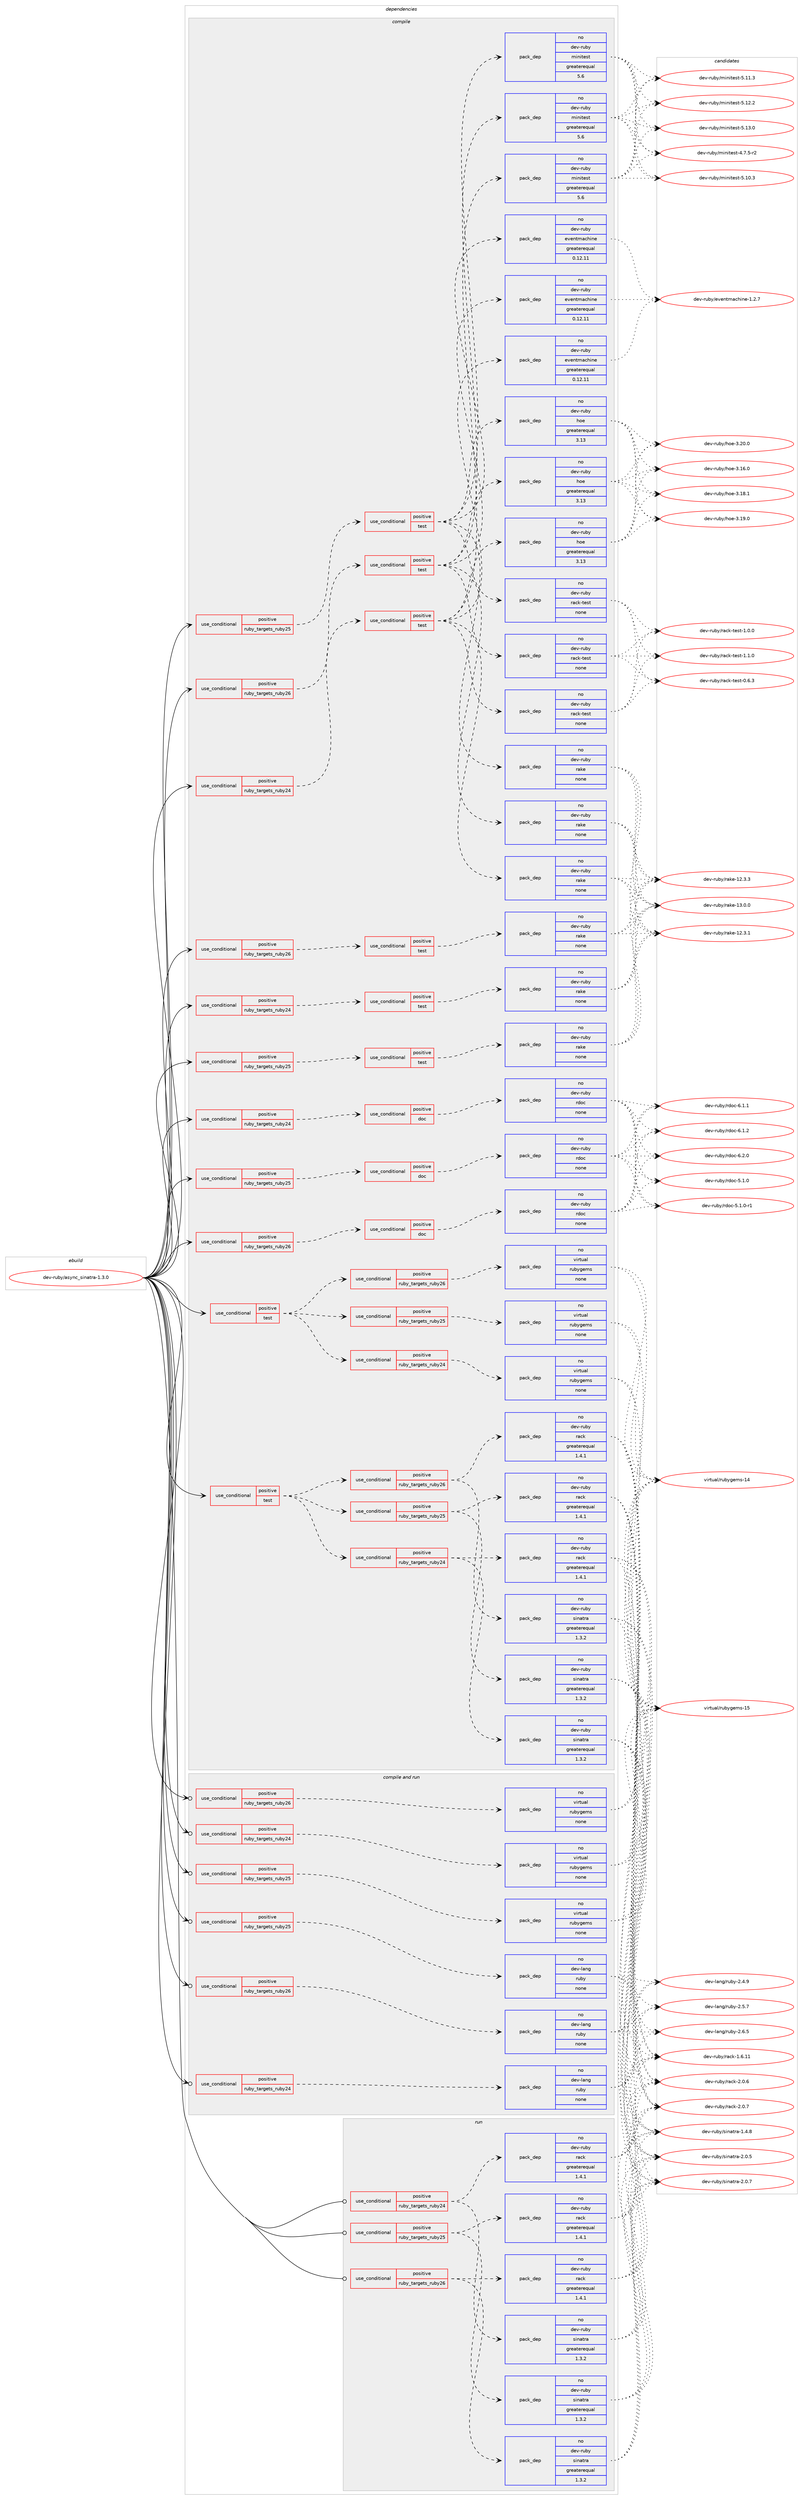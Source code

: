 digraph prolog {

# *************
# Graph options
# *************

newrank=true;
concentrate=true;
compound=true;
graph [rankdir=LR,fontname=Helvetica,fontsize=10,ranksep=1.5];#, ranksep=2.5, nodesep=0.2];
edge  [arrowhead=vee];
node  [fontname=Helvetica,fontsize=10];

# **********
# The ebuild
# **********

subgraph cluster_leftcol {
color=gray;
rank=same;
label=<<i>ebuild</i>>;
id [label="dev-ruby/async_sinatra-1.3.0", color=red, width=4, href="../dev-ruby/async_sinatra-1.3.0.svg"];
}

# ****************
# The dependencies
# ****************

subgraph cluster_midcol {
color=gray;
label=<<i>dependencies</i>>;
subgraph cluster_compile {
fillcolor="#eeeeee";
style=filled;
label=<<i>compile</i>>;
subgraph cond158339 {
dependency677469 [label=<<TABLE BORDER="0" CELLBORDER="1" CELLSPACING="0" CELLPADDING="4"><TR><TD ROWSPAN="3" CELLPADDING="10">use_conditional</TD></TR><TR><TD>positive</TD></TR><TR><TD>ruby_targets_ruby24</TD></TR></TABLE>>, shape=none, color=red];
subgraph cond158340 {
dependency677470 [label=<<TABLE BORDER="0" CELLBORDER="1" CELLSPACING="0" CELLPADDING="4"><TR><TD ROWSPAN="3" CELLPADDING="10">use_conditional</TD></TR><TR><TD>positive</TD></TR><TR><TD>doc</TD></TR></TABLE>>, shape=none, color=red];
subgraph pack507176 {
dependency677471 [label=<<TABLE BORDER="0" CELLBORDER="1" CELLSPACING="0" CELLPADDING="4" WIDTH="220"><TR><TD ROWSPAN="6" CELLPADDING="30">pack_dep</TD></TR><TR><TD WIDTH="110">no</TD></TR><TR><TD>dev-ruby</TD></TR><TR><TD>rdoc</TD></TR><TR><TD>none</TD></TR><TR><TD></TD></TR></TABLE>>, shape=none, color=blue];
}
dependency677470:e -> dependency677471:w [weight=20,style="dashed",arrowhead="vee"];
}
dependency677469:e -> dependency677470:w [weight=20,style="dashed",arrowhead="vee"];
}
id:e -> dependency677469:w [weight=20,style="solid",arrowhead="vee"];
subgraph cond158341 {
dependency677472 [label=<<TABLE BORDER="0" CELLBORDER="1" CELLSPACING="0" CELLPADDING="4"><TR><TD ROWSPAN="3" CELLPADDING="10">use_conditional</TD></TR><TR><TD>positive</TD></TR><TR><TD>ruby_targets_ruby24</TD></TR></TABLE>>, shape=none, color=red];
subgraph cond158342 {
dependency677473 [label=<<TABLE BORDER="0" CELLBORDER="1" CELLSPACING="0" CELLPADDING="4"><TR><TD ROWSPAN="3" CELLPADDING="10">use_conditional</TD></TR><TR><TD>positive</TD></TR><TR><TD>test</TD></TR></TABLE>>, shape=none, color=red];
subgraph pack507177 {
dependency677474 [label=<<TABLE BORDER="0" CELLBORDER="1" CELLSPACING="0" CELLPADDING="4" WIDTH="220"><TR><TD ROWSPAN="6" CELLPADDING="30">pack_dep</TD></TR><TR><TD WIDTH="110">no</TD></TR><TR><TD>dev-ruby</TD></TR><TR><TD>hoe</TD></TR><TR><TD>greaterequal</TD></TR><TR><TD>3.13</TD></TR></TABLE>>, shape=none, color=blue];
}
dependency677473:e -> dependency677474:w [weight=20,style="dashed",arrowhead="vee"];
subgraph pack507178 {
dependency677475 [label=<<TABLE BORDER="0" CELLBORDER="1" CELLSPACING="0" CELLPADDING="4" WIDTH="220"><TR><TD ROWSPAN="6" CELLPADDING="30">pack_dep</TD></TR><TR><TD WIDTH="110">no</TD></TR><TR><TD>dev-ruby</TD></TR><TR><TD>minitest</TD></TR><TR><TD>greaterequal</TD></TR><TR><TD>5.6</TD></TR></TABLE>>, shape=none, color=blue];
}
dependency677473:e -> dependency677475:w [weight=20,style="dashed",arrowhead="vee"];
subgraph pack507179 {
dependency677476 [label=<<TABLE BORDER="0" CELLBORDER="1" CELLSPACING="0" CELLPADDING="4" WIDTH="220"><TR><TD ROWSPAN="6" CELLPADDING="30">pack_dep</TD></TR><TR><TD WIDTH="110">no</TD></TR><TR><TD>dev-ruby</TD></TR><TR><TD>eventmachine</TD></TR><TR><TD>greaterequal</TD></TR><TR><TD>0.12.11</TD></TR></TABLE>>, shape=none, color=blue];
}
dependency677473:e -> dependency677476:w [weight=20,style="dashed",arrowhead="vee"];
subgraph pack507180 {
dependency677477 [label=<<TABLE BORDER="0" CELLBORDER="1" CELLSPACING="0" CELLPADDING="4" WIDTH="220"><TR><TD ROWSPAN="6" CELLPADDING="30">pack_dep</TD></TR><TR><TD WIDTH="110">no</TD></TR><TR><TD>dev-ruby</TD></TR><TR><TD>rake</TD></TR><TR><TD>none</TD></TR><TR><TD></TD></TR></TABLE>>, shape=none, color=blue];
}
dependency677473:e -> dependency677477:w [weight=20,style="dashed",arrowhead="vee"];
subgraph pack507181 {
dependency677478 [label=<<TABLE BORDER="0" CELLBORDER="1" CELLSPACING="0" CELLPADDING="4" WIDTH="220"><TR><TD ROWSPAN="6" CELLPADDING="30">pack_dep</TD></TR><TR><TD WIDTH="110">no</TD></TR><TR><TD>dev-ruby</TD></TR><TR><TD>rack-test</TD></TR><TR><TD>none</TD></TR><TR><TD></TD></TR></TABLE>>, shape=none, color=blue];
}
dependency677473:e -> dependency677478:w [weight=20,style="dashed",arrowhead="vee"];
}
dependency677472:e -> dependency677473:w [weight=20,style="dashed",arrowhead="vee"];
}
id:e -> dependency677472:w [weight=20,style="solid",arrowhead="vee"];
subgraph cond158343 {
dependency677479 [label=<<TABLE BORDER="0" CELLBORDER="1" CELLSPACING="0" CELLPADDING="4"><TR><TD ROWSPAN="3" CELLPADDING="10">use_conditional</TD></TR><TR><TD>positive</TD></TR><TR><TD>ruby_targets_ruby24</TD></TR></TABLE>>, shape=none, color=red];
subgraph cond158344 {
dependency677480 [label=<<TABLE BORDER="0" CELLBORDER="1" CELLSPACING="0" CELLPADDING="4"><TR><TD ROWSPAN="3" CELLPADDING="10">use_conditional</TD></TR><TR><TD>positive</TD></TR><TR><TD>test</TD></TR></TABLE>>, shape=none, color=red];
subgraph pack507182 {
dependency677481 [label=<<TABLE BORDER="0" CELLBORDER="1" CELLSPACING="0" CELLPADDING="4" WIDTH="220"><TR><TD ROWSPAN="6" CELLPADDING="30">pack_dep</TD></TR><TR><TD WIDTH="110">no</TD></TR><TR><TD>dev-ruby</TD></TR><TR><TD>rake</TD></TR><TR><TD>none</TD></TR><TR><TD></TD></TR></TABLE>>, shape=none, color=blue];
}
dependency677480:e -> dependency677481:w [weight=20,style="dashed",arrowhead="vee"];
}
dependency677479:e -> dependency677480:w [weight=20,style="dashed",arrowhead="vee"];
}
id:e -> dependency677479:w [weight=20,style="solid",arrowhead="vee"];
subgraph cond158345 {
dependency677482 [label=<<TABLE BORDER="0" CELLBORDER="1" CELLSPACING="0" CELLPADDING="4"><TR><TD ROWSPAN="3" CELLPADDING="10">use_conditional</TD></TR><TR><TD>positive</TD></TR><TR><TD>ruby_targets_ruby25</TD></TR></TABLE>>, shape=none, color=red];
subgraph cond158346 {
dependency677483 [label=<<TABLE BORDER="0" CELLBORDER="1" CELLSPACING="0" CELLPADDING="4"><TR><TD ROWSPAN="3" CELLPADDING="10">use_conditional</TD></TR><TR><TD>positive</TD></TR><TR><TD>doc</TD></TR></TABLE>>, shape=none, color=red];
subgraph pack507183 {
dependency677484 [label=<<TABLE BORDER="0" CELLBORDER="1" CELLSPACING="0" CELLPADDING="4" WIDTH="220"><TR><TD ROWSPAN="6" CELLPADDING="30">pack_dep</TD></TR><TR><TD WIDTH="110">no</TD></TR><TR><TD>dev-ruby</TD></TR><TR><TD>rdoc</TD></TR><TR><TD>none</TD></TR><TR><TD></TD></TR></TABLE>>, shape=none, color=blue];
}
dependency677483:e -> dependency677484:w [weight=20,style="dashed",arrowhead="vee"];
}
dependency677482:e -> dependency677483:w [weight=20,style="dashed",arrowhead="vee"];
}
id:e -> dependency677482:w [weight=20,style="solid",arrowhead="vee"];
subgraph cond158347 {
dependency677485 [label=<<TABLE BORDER="0" CELLBORDER="1" CELLSPACING="0" CELLPADDING="4"><TR><TD ROWSPAN="3" CELLPADDING="10">use_conditional</TD></TR><TR><TD>positive</TD></TR><TR><TD>ruby_targets_ruby25</TD></TR></TABLE>>, shape=none, color=red];
subgraph cond158348 {
dependency677486 [label=<<TABLE BORDER="0" CELLBORDER="1" CELLSPACING="0" CELLPADDING="4"><TR><TD ROWSPAN="3" CELLPADDING="10">use_conditional</TD></TR><TR><TD>positive</TD></TR><TR><TD>test</TD></TR></TABLE>>, shape=none, color=red];
subgraph pack507184 {
dependency677487 [label=<<TABLE BORDER="0" CELLBORDER="1" CELLSPACING="0" CELLPADDING="4" WIDTH="220"><TR><TD ROWSPAN="6" CELLPADDING="30">pack_dep</TD></TR><TR><TD WIDTH="110">no</TD></TR><TR><TD>dev-ruby</TD></TR><TR><TD>hoe</TD></TR><TR><TD>greaterequal</TD></TR><TR><TD>3.13</TD></TR></TABLE>>, shape=none, color=blue];
}
dependency677486:e -> dependency677487:w [weight=20,style="dashed",arrowhead="vee"];
subgraph pack507185 {
dependency677488 [label=<<TABLE BORDER="0" CELLBORDER="1" CELLSPACING="0" CELLPADDING="4" WIDTH="220"><TR><TD ROWSPAN="6" CELLPADDING="30">pack_dep</TD></TR><TR><TD WIDTH="110">no</TD></TR><TR><TD>dev-ruby</TD></TR><TR><TD>minitest</TD></TR><TR><TD>greaterequal</TD></TR><TR><TD>5.6</TD></TR></TABLE>>, shape=none, color=blue];
}
dependency677486:e -> dependency677488:w [weight=20,style="dashed",arrowhead="vee"];
subgraph pack507186 {
dependency677489 [label=<<TABLE BORDER="0" CELLBORDER="1" CELLSPACING="0" CELLPADDING="4" WIDTH="220"><TR><TD ROWSPAN="6" CELLPADDING="30">pack_dep</TD></TR><TR><TD WIDTH="110">no</TD></TR><TR><TD>dev-ruby</TD></TR><TR><TD>eventmachine</TD></TR><TR><TD>greaterequal</TD></TR><TR><TD>0.12.11</TD></TR></TABLE>>, shape=none, color=blue];
}
dependency677486:e -> dependency677489:w [weight=20,style="dashed",arrowhead="vee"];
subgraph pack507187 {
dependency677490 [label=<<TABLE BORDER="0" CELLBORDER="1" CELLSPACING="0" CELLPADDING="4" WIDTH="220"><TR><TD ROWSPAN="6" CELLPADDING="30">pack_dep</TD></TR><TR><TD WIDTH="110">no</TD></TR><TR><TD>dev-ruby</TD></TR><TR><TD>rake</TD></TR><TR><TD>none</TD></TR><TR><TD></TD></TR></TABLE>>, shape=none, color=blue];
}
dependency677486:e -> dependency677490:w [weight=20,style="dashed",arrowhead="vee"];
subgraph pack507188 {
dependency677491 [label=<<TABLE BORDER="0" CELLBORDER="1" CELLSPACING="0" CELLPADDING="4" WIDTH="220"><TR><TD ROWSPAN="6" CELLPADDING="30">pack_dep</TD></TR><TR><TD WIDTH="110">no</TD></TR><TR><TD>dev-ruby</TD></TR><TR><TD>rack-test</TD></TR><TR><TD>none</TD></TR><TR><TD></TD></TR></TABLE>>, shape=none, color=blue];
}
dependency677486:e -> dependency677491:w [weight=20,style="dashed",arrowhead="vee"];
}
dependency677485:e -> dependency677486:w [weight=20,style="dashed",arrowhead="vee"];
}
id:e -> dependency677485:w [weight=20,style="solid",arrowhead="vee"];
subgraph cond158349 {
dependency677492 [label=<<TABLE BORDER="0" CELLBORDER="1" CELLSPACING="0" CELLPADDING="4"><TR><TD ROWSPAN="3" CELLPADDING="10">use_conditional</TD></TR><TR><TD>positive</TD></TR><TR><TD>ruby_targets_ruby25</TD></TR></TABLE>>, shape=none, color=red];
subgraph cond158350 {
dependency677493 [label=<<TABLE BORDER="0" CELLBORDER="1" CELLSPACING="0" CELLPADDING="4"><TR><TD ROWSPAN="3" CELLPADDING="10">use_conditional</TD></TR><TR><TD>positive</TD></TR><TR><TD>test</TD></TR></TABLE>>, shape=none, color=red];
subgraph pack507189 {
dependency677494 [label=<<TABLE BORDER="0" CELLBORDER="1" CELLSPACING="0" CELLPADDING="4" WIDTH="220"><TR><TD ROWSPAN="6" CELLPADDING="30">pack_dep</TD></TR><TR><TD WIDTH="110">no</TD></TR><TR><TD>dev-ruby</TD></TR><TR><TD>rake</TD></TR><TR><TD>none</TD></TR><TR><TD></TD></TR></TABLE>>, shape=none, color=blue];
}
dependency677493:e -> dependency677494:w [weight=20,style="dashed",arrowhead="vee"];
}
dependency677492:e -> dependency677493:w [weight=20,style="dashed",arrowhead="vee"];
}
id:e -> dependency677492:w [weight=20,style="solid",arrowhead="vee"];
subgraph cond158351 {
dependency677495 [label=<<TABLE BORDER="0" CELLBORDER="1" CELLSPACING="0" CELLPADDING="4"><TR><TD ROWSPAN="3" CELLPADDING="10">use_conditional</TD></TR><TR><TD>positive</TD></TR><TR><TD>ruby_targets_ruby26</TD></TR></TABLE>>, shape=none, color=red];
subgraph cond158352 {
dependency677496 [label=<<TABLE BORDER="0" CELLBORDER="1" CELLSPACING="0" CELLPADDING="4"><TR><TD ROWSPAN="3" CELLPADDING="10">use_conditional</TD></TR><TR><TD>positive</TD></TR><TR><TD>doc</TD></TR></TABLE>>, shape=none, color=red];
subgraph pack507190 {
dependency677497 [label=<<TABLE BORDER="0" CELLBORDER="1" CELLSPACING="0" CELLPADDING="4" WIDTH="220"><TR><TD ROWSPAN="6" CELLPADDING="30">pack_dep</TD></TR><TR><TD WIDTH="110">no</TD></TR><TR><TD>dev-ruby</TD></TR><TR><TD>rdoc</TD></TR><TR><TD>none</TD></TR><TR><TD></TD></TR></TABLE>>, shape=none, color=blue];
}
dependency677496:e -> dependency677497:w [weight=20,style="dashed",arrowhead="vee"];
}
dependency677495:e -> dependency677496:w [weight=20,style="dashed",arrowhead="vee"];
}
id:e -> dependency677495:w [weight=20,style="solid",arrowhead="vee"];
subgraph cond158353 {
dependency677498 [label=<<TABLE BORDER="0" CELLBORDER="1" CELLSPACING="0" CELLPADDING="4"><TR><TD ROWSPAN="3" CELLPADDING="10">use_conditional</TD></TR><TR><TD>positive</TD></TR><TR><TD>ruby_targets_ruby26</TD></TR></TABLE>>, shape=none, color=red];
subgraph cond158354 {
dependency677499 [label=<<TABLE BORDER="0" CELLBORDER="1" CELLSPACING="0" CELLPADDING="4"><TR><TD ROWSPAN="3" CELLPADDING="10">use_conditional</TD></TR><TR><TD>positive</TD></TR><TR><TD>test</TD></TR></TABLE>>, shape=none, color=red];
subgraph pack507191 {
dependency677500 [label=<<TABLE BORDER="0" CELLBORDER="1" CELLSPACING="0" CELLPADDING="4" WIDTH="220"><TR><TD ROWSPAN="6" CELLPADDING="30">pack_dep</TD></TR><TR><TD WIDTH="110">no</TD></TR><TR><TD>dev-ruby</TD></TR><TR><TD>hoe</TD></TR><TR><TD>greaterequal</TD></TR><TR><TD>3.13</TD></TR></TABLE>>, shape=none, color=blue];
}
dependency677499:e -> dependency677500:w [weight=20,style="dashed",arrowhead="vee"];
subgraph pack507192 {
dependency677501 [label=<<TABLE BORDER="0" CELLBORDER="1" CELLSPACING="0" CELLPADDING="4" WIDTH="220"><TR><TD ROWSPAN="6" CELLPADDING="30">pack_dep</TD></TR><TR><TD WIDTH="110">no</TD></TR><TR><TD>dev-ruby</TD></TR><TR><TD>minitest</TD></TR><TR><TD>greaterequal</TD></TR><TR><TD>5.6</TD></TR></TABLE>>, shape=none, color=blue];
}
dependency677499:e -> dependency677501:w [weight=20,style="dashed",arrowhead="vee"];
subgraph pack507193 {
dependency677502 [label=<<TABLE BORDER="0" CELLBORDER="1" CELLSPACING="0" CELLPADDING="4" WIDTH="220"><TR><TD ROWSPAN="6" CELLPADDING="30">pack_dep</TD></TR><TR><TD WIDTH="110">no</TD></TR><TR><TD>dev-ruby</TD></TR><TR><TD>eventmachine</TD></TR><TR><TD>greaterequal</TD></TR><TR><TD>0.12.11</TD></TR></TABLE>>, shape=none, color=blue];
}
dependency677499:e -> dependency677502:w [weight=20,style="dashed",arrowhead="vee"];
subgraph pack507194 {
dependency677503 [label=<<TABLE BORDER="0" CELLBORDER="1" CELLSPACING="0" CELLPADDING="4" WIDTH="220"><TR><TD ROWSPAN="6" CELLPADDING="30">pack_dep</TD></TR><TR><TD WIDTH="110">no</TD></TR><TR><TD>dev-ruby</TD></TR><TR><TD>rake</TD></TR><TR><TD>none</TD></TR><TR><TD></TD></TR></TABLE>>, shape=none, color=blue];
}
dependency677499:e -> dependency677503:w [weight=20,style="dashed",arrowhead="vee"];
subgraph pack507195 {
dependency677504 [label=<<TABLE BORDER="0" CELLBORDER="1" CELLSPACING="0" CELLPADDING="4" WIDTH="220"><TR><TD ROWSPAN="6" CELLPADDING="30">pack_dep</TD></TR><TR><TD WIDTH="110">no</TD></TR><TR><TD>dev-ruby</TD></TR><TR><TD>rack-test</TD></TR><TR><TD>none</TD></TR><TR><TD></TD></TR></TABLE>>, shape=none, color=blue];
}
dependency677499:e -> dependency677504:w [weight=20,style="dashed",arrowhead="vee"];
}
dependency677498:e -> dependency677499:w [weight=20,style="dashed",arrowhead="vee"];
}
id:e -> dependency677498:w [weight=20,style="solid",arrowhead="vee"];
subgraph cond158355 {
dependency677505 [label=<<TABLE BORDER="0" CELLBORDER="1" CELLSPACING="0" CELLPADDING="4"><TR><TD ROWSPAN="3" CELLPADDING="10">use_conditional</TD></TR><TR><TD>positive</TD></TR><TR><TD>ruby_targets_ruby26</TD></TR></TABLE>>, shape=none, color=red];
subgraph cond158356 {
dependency677506 [label=<<TABLE BORDER="0" CELLBORDER="1" CELLSPACING="0" CELLPADDING="4"><TR><TD ROWSPAN="3" CELLPADDING="10">use_conditional</TD></TR><TR><TD>positive</TD></TR><TR><TD>test</TD></TR></TABLE>>, shape=none, color=red];
subgraph pack507196 {
dependency677507 [label=<<TABLE BORDER="0" CELLBORDER="1" CELLSPACING="0" CELLPADDING="4" WIDTH="220"><TR><TD ROWSPAN="6" CELLPADDING="30">pack_dep</TD></TR><TR><TD WIDTH="110">no</TD></TR><TR><TD>dev-ruby</TD></TR><TR><TD>rake</TD></TR><TR><TD>none</TD></TR><TR><TD></TD></TR></TABLE>>, shape=none, color=blue];
}
dependency677506:e -> dependency677507:w [weight=20,style="dashed",arrowhead="vee"];
}
dependency677505:e -> dependency677506:w [weight=20,style="dashed",arrowhead="vee"];
}
id:e -> dependency677505:w [weight=20,style="solid",arrowhead="vee"];
subgraph cond158357 {
dependency677508 [label=<<TABLE BORDER="0" CELLBORDER="1" CELLSPACING="0" CELLPADDING="4"><TR><TD ROWSPAN="3" CELLPADDING="10">use_conditional</TD></TR><TR><TD>positive</TD></TR><TR><TD>test</TD></TR></TABLE>>, shape=none, color=red];
subgraph cond158358 {
dependency677509 [label=<<TABLE BORDER="0" CELLBORDER="1" CELLSPACING="0" CELLPADDING="4"><TR><TD ROWSPAN="3" CELLPADDING="10">use_conditional</TD></TR><TR><TD>positive</TD></TR><TR><TD>ruby_targets_ruby24</TD></TR></TABLE>>, shape=none, color=red];
subgraph pack507197 {
dependency677510 [label=<<TABLE BORDER="0" CELLBORDER="1" CELLSPACING="0" CELLPADDING="4" WIDTH="220"><TR><TD ROWSPAN="6" CELLPADDING="30">pack_dep</TD></TR><TR><TD WIDTH="110">no</TD></TR><TR><TD>dev-ruby</TD></TR><TR><TD>sinatra</TD></TR><TR><TD>greaterequal</TD></TR><TR><TD>1.3.2</TD></TR></TABLE>>, shape=none, color=blue];
}
dependency677509:e -> dependency677510:w [weight=20,style="dashed",arrowhead="vee"];
subgraph pack507198 {
dependency677511 [label=<<TABLE BORDER="0" CELLBORDER="1" CELLSPACING="0" CELLPADDING="4" WIDTH="220"><TR><TD ROWSPAN="6" CELLPADDING="30">pack_dep</TD></TR><TR><TD WIDTH="110">no</TD></TR><TR><TD>dev-ruby</TD></TR><TR><TD>rack</TD></TR><TR><TD>greaterequal</TD></TR><TR><TD>1.4.1</TD></TR></TABLE>>, shape=none, color=blue];
}
dependency677509:e -> dependency677511:w [weight=20,style="dashed",arrowhead="vee"];
}
dependency677508:e -> dependency677509:w [weight=20,style="dashed",arrowhead="vee"];
subgraph cond158359 {
dependency677512 [label=<<TABLE BORDER="0" CELLBORDER="1" CELLSPACING="0" CELLPADDING="4"><TR><TD ROWSPAN="3" CELLPADDING="10">use_conditional</TD></TR><TR><TD>positive</TD></TR><TR><TD>ruby_targets_ruby25</TD></TR></TABLE>>, shape=none, color=red];
subgraph pack507199 {
dependency677513 [label=<<TABLE BORDER="0" CELLBORDER="1" CELLSPACING="0" CELLPADDING="4" WIDTH="220"><TR><TD ROWSPAN="6" CELLPADDING="30">pack_dep</TD></TR><TR><TD WIDTH="110">no</TD></TR><TR><TD>dev-ruby</TD></TR><TR><TD>sinatra</TD></TR><TR><TD>greaterequal</TD></TR><TR><TD>1.3.2</TD></TR></TABLE>>, shape=none, color=blue];
}
dependency677512:e -> dependency677513:w [weight=20,style="dashed",arrowhead="vee"];
subgraph pack507200 {
dependency677514 [label=<<TABLE BORDER="0" CELLBORDER="1" CELLSPACING="0" CELLPADDING="4" WIDTH="220"><TR><TD ROWSPAN="6" CELLPADDING="30">pack_dep</TD></TR><TR><TD WIDTH="110">no</TD></TR><TR><TD>dev-ruby</TD></TR><TR><TD>rack</TD></TR><TR><TD>greaterequal</TD></TR><TR><TD>1.4.1</TD></TR></TABLE>>, shape=none, color=blue];
}
dependency677512:e -> dependency677514:w [weight=20,style="dashed",arrowhead="vee"];
}
dependency677508:e -> dependency677512:w [weight=20,style="dashed",arrowhead="vee"];
subgraph cond158360 {
dependency677515 [label=<<TABLE BORDER="0" CELLBORDER="1" CELLSPACING="0" CELLPADDING="4"><TR><TD ROWSPAN="3" CELLPADDING="10">use_conditional</TD></TR><TR><TD>positive</TD></TR><TR><TD>ruby_targets_ruby26</TD></TR></TABLE>>, shape=none, color=red];
subgraph pack507201 {
dependency677516 [label=<<TABLE BORDER="0" CELLBORDER="1" CELLSPACING="0" CELLPADDING="4" WIDTH="220"><TR><TD ROWSPAN="6" CELLPADDING="30">pack_dep</TD></TR><TR><TD WIDTH="110">no</TD></TR><TR><TD>dev-ruby</TD></TR><TR><TD>sinatra</TD></TR><TR><TD>greaterequal</TD></TR><TR><TD>1.3.2</TD></TR></TABLE>>, shape=none, color=blue];
}
dependency677515:e -> dependency677516:w [weight=20,style="dashed",arrowhead="vee"];
subgraph pack507202 {
dependency677517 [label=<<TABLE BORDER="0" CELLBORDER="1" CELLSPACING="0" CELLPADDING="4" WIDTH="220"><TR><TD ROWSPAN="6" CELLPADDING="30">pack_dep</TD></TR><TR><TD WIDTH="110">no</TD></TR><TR><TD>dev-ruby</TD></TR><TR><TD>rack</TD></TR><TR><TD>greaterequal</TD></TR><TR><TD>1.4.1</TD></TR></TABLE>>, shape=none, color=blue];
}
dependency677515:e -> dependency677517:w [weight=20,style="dashed",arrowhead="vee"];
}
dependency677508:e -> dependency677515:w [weight=20,style="dashed",arrowhead="vee"];
}
id:e -> dependency677508:w [weight=20,style="solid",arrowhead="vee"];
subgraph cond158361 {
dependency677518 [label=<<TABLE BORDER="0" CELLBORDER="1" CELLSPACING="0" CELLPADDING="4"><TR><TD ROWSPAN="3" CELLPADDING="10">use_conditional</TD></TR><TR><TD>positive</TD></TR><TR><TD>test</TD></TR></TABLE>>, shape=none, color=red];
subgraph cond158362 {
dependency677519 [label=<<TABLE BORDER="0" CELLBORDER="1" CELLSPACING="0" CELLPADDING="4"><TR><TD ROWSPAN="3" CELLPADDING="10">use_conditional</TD></TR><TR><TD>positive</TD></TR><TR><TD>ruby_targets_ruby24</TD></TR></TABLE>>, shape=none, color=red];
subgraph pack507203 {
dependency677520 [label=<<TABLE BORDER="0" CELLBORDER="1" CELLSPACING="0" CELLPADDING="4" WIDTH="220"><TR><TD ROWSPAN="6" CELLPADDING="30">pack_dep</TD></TR><TR><TD WIDTH="110">no</TD></TR><TR><TD>virtual</TD></TR><TR><TD>rubygems</TD></TR><TR><TD>none</TD></TR><TR><TD></TD></TR></TABLE>>, shape=none, color=blue];
}
dependency677519:e -> dependency677520:w [weight=20,style="dashed",arrowhead="vee"];
}
dependency677518:e -> dependency677519:w [weight=20,style="dashed",arrowhead="vee"];
subgraph cond158363 {
dependency677521 [label=<<TABLE BORDER="0" CELLBORDER="1" CELLSPACING="0" CELLPADDING="4"><TR><TD ROWSPAN="3" CELLPADDING="10">use_conditional</TD></TR><TR><TD>positive</TD></TR><TR><TD>ruby_targets_ruby25</TD></TR></TABLE>>, shape=none, color=red];
subgraph pack507204 {
dependency677522 [label=<<TABLE BORDER="0" CELLBORDER="1" CELLSPACING="0" CELLPADDING="4" WIDTH="220"><TR><TD ROWSPAN="6" CELLPADDING="30">pack_dep</TD></TR><TR><TD WIDTH="110">no</TD></TR><TR><TD>virtual</TD></TR><TR><TD>rubygems</TD></TR><TR><TD>none</TD></TR><TR><TD></TD></TR></TABLE>>, shape=none, color=blue];
}
dependency677521:e -> dependency677522:w [weight=20,style="dashed",arrowhead="vee"];
}
dependency677518:e -> dependency677521:w [weight=20,style="dashed",arrowhead="vee"];
subgraph cond158364 {
dependency677523 [label=<<TABLE BORDER="0" CELLBORDER="1" CELLSPACING="0" CELLPADDING="4"><TR><TD ROWSPAN="3" CELLPADDING="10">use_conditional</TD></TR><TR><TD>positive</TD></TR><TR><TD>ruby_targets_ruby26</TD></TR></TABLE>>, shape=none, color=red];
subgraph pack507205 {
dependency677524 [label=<<TABLE BORDER="0" CELLBORDER="1" CELLSPACING="0" CELLPADDING="4" WIDTH="220"><TR><TD ROWSPAN="6" CELLPADDING="30">pack_dep</TD></TR><TR><TD WIDTH="110">no</TD></TR><TR><TD>virtual</TD></TR><TR><TD>rubygems</TD></TR><TR><TD>none</TD></TR><TR><TD></TD></TR></TABLE>>, shape=none, color=blue];
}
dependency677523:e -> dependency677524:w [weight=20,style="dashed",arrowhead="vee"];
}
dependency677518:e -> dependency677523:w [weight=20,style="dashed",arrowhead="vee"];
}
id:e -> dependency677518:w [weight=20,style="solid",arrowhead="vee"];
}
subgraph cluster_compileandrun {
fillcolor="#eeeeee";
style=filled;
label=<<i>compile and run</i>>;
subgraph cond158365 {
dependency677525 [label=<<TABLE BORDER="0" CELLBORDER="1" CELLSPACING="0" CELLPADDING="4"><TR><TD ROWSPAN="3" CELLPADDING="10">use_conditional</TD></TR><TR><TD>positive</TD></TR><TR><TD>ruby_targets_ruby24</TD></TR></TABLE>>, shape=none, color=red];
subgraph pack507206 {
dependency677526 [label=<<TABLE BORDER="0" CELLBORDER="1" CELLSPACING="0" CELLPADDING="4" WIDTH="220"><TR><TD ROWSPAN="6" CELLPADDING="30">pack_dep</TD></TR><TR><TD WIDTH="110">no</TD></TR><TR><TD>dev-lang</TD></TR><TR><TD>ruby</TD></TR><TR><TD>none</TD></TR><TR><TD></TD></TR></TABLE>>, shape=none, color=blue];
}
dependency677525:e -> dependency677526:w [weight=20,style="dashed",arrowhead="vee"];
}
id:e -> dependency677525:w [weight=20,style="solid",arrowhead="odotvee"];
subgraph cond158366 {
dependency677527 [label=<<TABLE BORDER="0" CELLBORDER="1" CELLSPACING="0" CELLPADDING="4"><TR><TD ROWSPAN="3" CELLPADDING="10">use_conditional</TD></TR><TR><TD>positive</TD></TR><TR><TD>ruby_targets_ruby24</TD></TR></TABLE>>, shape=none, color=red];
subgraph pack507207 {
dependency677528 [label=<<TABLE BORDER="0" CELLBORDER="1" CELLSPACING="0" CELLPADDING="4" WIDTH="220"><TR><TD ROWSPAN="6" CELLPADDING="30">pack_dep</TD></TR><TR><TD WIDTH="110">no</TD></TR><TR><TD>virtual</TD></TR><TR><TD>rubygems</TD></TR><TR><TD>none</TD></TR><TR><TD></TD></TR></TABLE>>, shape=none, color=blue];
}
dependency677527:e -> dependency677528:w [weight=20,style="dashed",arrowhead="vee"];
}
id:e -> dependency677527:w [weight=20,style="solid",arrowhead="odotvee"];
subgraph cond158367 {
dependency677529 [label=<<TABLE BORDER="0" CELLBORDER="1" CELLSPACING="0" CELLPADDING="4"><TR><TD ROWSPAN="3" CELLPADDING="10">use_conditional</TD></TR><TR><TD>positive</TD></TR><TR><TD>ruby_targets_ruby25</TD></TR></TABLE>>, shape=none, color=red];
subgraph pack507208 {
dependency677530 [label=<<TABLE BORDER="0" CELLBORDER="1" CELLSPACING="0" CELLPADDING="4" WIDTH="220"><TR><TD ROWSPAN="6" CELLPADDING="30">pack_dep</TD></TR><TR><TD WIDTH="110">no</TD></TR><TR><TD>dev-lang</TD></TR><TR><TD>ruby</TD></TR><TR><TD>none</TD></TR><TR><TD></TD></TR></TABLE>>, shape=none, color=blue];
}
dependency677529:e -> dependency677530:w [weight=20,style="dashed",arrowhead="vee"];
}
id:e -> dependency677529:w [weight=20,style="solid",arrowhead="odotvee"];
subgraph cond158368 {
dependency677531 [label=<<TABLE BORDER="0" CELLBORDER="1" CELLSPACING="0" CELLPADDING="4"><TR><TD ROWSPAN="3" CELLPADDING="10">use_conditional</TD></TR><TR><TD>positive</TD></TR><TR><TD>ruby_targets_ruby25</TD></TR></TABLE>>, shape=none, color=red];
subgraph pack507209 {
dependency677532 [label=<<TABLE BORDER="0" CELLBORDER="1" CELLSPACING="0" CELLPADDING="4" WIDTH="220"><TR><TD ROWSPAN="6" CELLPADDING="30">pack_dep</TD></TR><TR><TD WIDTH="110">no</TD></TR><TR><TD>virtual</TD></TR><TR><TD>rubygems</TD></TR><TR><TD>none</TD></TR><TR><TD></TD></TR></TABLE>>, shape=none, color=blue];
}
dependency677531:e -> dependency677532:w [weight=20,style="dashed",arrowhead="vee"];
}
id:e -> dependency677531:w [weight=20,style="solid",arrowhead="odotvee"];
subgraph cond158369 {
dependency677533 [label=<<TABLE BORDER="0" CELLBORDER="1" CELLSPACING="0" CELLPADDING="4"><TR><TD ROWSPAN="3" CELLPADDING="10">use_conditional</TD></TR><TR><TD>positive</TD></TR><TR><TD>ruby_targets_ruby26</TD></TR></TABLE>>, shape=none, color=red];
subgraph pack507210 {
dependency677534 [label=<<TABLE BORDER="0" CELLBORDER="1" CELLSPACING="0" CELLPADDING="4" WIDTH="220"><TR><TD ROWSPAN="6" CELLPADDING="30">pack_dep</TD></TR><TR><TD WIDTH="110">no</TD></TR><TR><TD>dev-lang</TD></TR><TR><TD>ruby</TD></TR><TR><TD>none</TD></TR><TR><TD></TD></TR></TABLE>>, shape=none, color=blue];
}
dependency677533:e -> dependency677534:w [weight=20,style="dashed",arrowhead="vee"];
}
id:e -> dependency677533:w [weight=20,style="solid",arrowhead="odotvee"];
subgraph cond158370 {
dependency677535 [label=<<TABLE BORDER="0" CELLBORDER="1" CELLSPACING="0" CELLPADDING="4"><TR><TD ROWSPAN="3" CELLPADDING="10">use_conditional</TD></TR><TR><TD>positive</TD></TR><TR><TD>ruby_targets_ruby26</TD></TR></TABLE>>, shape=none, color=red];
subgraph pack507211 {
dependency677536 [label=<<TABLE BORDER="0" CELLBORDER="1" CELLSPACING="0" CELLPADDING="4" WIDTH="220"><TR><TD ROWSPAN="6" CELLPADDING="30">pack_dep</TD></TR><TR><TD WIDTH="110">no</TD></TR><TR><TD>virtual</TD></TR><TR><TD>rubygems</TD></TR><TR><TD>none</TD></TR><TR><TD></TD></TR></TABLE>>, shape=none, color=blue];
}
dependency677535:e -> dependency677536:w [weight=20,style="dashed",arrowhead="vee"];
}
id:e -> dependency677535:w [weight=20,style="solid",arrowhead="odotvee"];
}
subgraph cluster_run {
fillcolor="#eeeeee";
style=filled;
label=<<i>run</i>>;
subgraph cond158371 {
dependency677537 [label=<<TABLE BORDER="0" CELLBORDER="1" CELLSPACING="0" CELLPADDING="4"><TR><TD ROWSPAN="3" CELLPADDING="10">use_conditional</TD></TR><TR><TD>positive</TD></TR><TR><TD>ruby_targets_ruby24</TD></TR></TABLE>>, shape=none, color=red];
subgraph pack507212 {
dependency677538 [label=<<TABLE BORDER="0" CELLBORDER="1" CELLSPACING="0" CELLPADDING="4" WIDTH="220"><TR><TD ROWSPAN="6" CELLPADDING="30">pack_dep</TD></TR><TR><TD WIDTH="110">no</TD></TR><TR><TD>dev-ruby</TD></TR><TR><TD>sinatra</TD></TR><TR><TD>greaterequal</TD></TR><TR><TD>1.3.2</TD></TR></TABLE>>, shape=none, color=blue];
}
dependency677537:e -> dependency677538:w [weight=20,style="dashed",arrowhead="vee"];
subgraph pack507213 {
dependency677539 [label=<<TABLE BORDER="0" CELLBORDER="1" CELLSPACING="0" CELLPADDING="4" WIDTH="220"><TR><TD ROWSPAN="6" CELLPADDING="30">pack_dep</TD></TR><TR><TD WIDTH="110">no</TD></TR><TR><TD>dev-ruby</TD></TR><TR><TD>rack</TD></TR><TR><TD>greaterequal</TD></TR><TR><TD>1.4.1</TD></TR></TABLE>>, shape=none, color=blue];
}
dependency677537:e -> dependency677539:w [weight=20,style="dashed",arrowhead="vee"];
}
id:e -> dependency677537:w [weight=20,style="solid",arrowhead="odot"];
subgraph cond158372 {
dependency677540 [label=<<TABLE BORDER="0" CELLBORDER="1" CELLSPACING="0" CELLPADDING="4"><TR><TD ROWSPAN="3" CELLPADDING="10">use_conditional</TD></TR><TR><TD>positive</TD></TR><TR><TD>ruby_targets_ruby25</TD></TR></TABLE>>, shape=none, color=red];
subgraph pack507214 {
dependency677541 [label=<<TABLE BORDER="0" CELLBORDER="1" CELLSPACING="0" CELLPADDING="4" WIDTH="220"><TR><TD ROWSPAN="6" CELLPADDING="30">pack_dep</TD></TR><TR><TD WIDTH="110">no</TD></TR><TR><TD>dev-ruby</TD></TR><TR><TD>sinatra</TD></TR><TR><TD>greaterequal</TD></TR><TR><TD>1.3.2</TD></TR></TABLE>>, shape=none, color=blue];
}
dependency677540:e -> dependency677541:w [weight=20,style="dashed",arrowhead="vee"];
subgraph pack507215 {
dependency677542 [label=<<TABLE BORDER="0" CELLBORDER="1" CELLSPACING="0" CELLPADDING="4" WIDTH="220"><TR><TD ROWSPAN="6" CELLPADDING="30">pack_dep</TD></TR><TR><TD WIDTH="110">no</TD></TR><TR><TD>dev-ruby</TD></TR><TR><TD>rack</TD></TR><TR><TD>greaterequal</TD></TR><TR><TD>1.4.1</TD></TR></TABLE>>, shape=none, color=blue];
}
dependency677540:e -> dependency677542:w [weight=20,style="dashed",arrowhead="vee"];
}
id:e -> dependency677540:w [weight=20,style="solid",arrowhead="odot"];
subgraph cond158373 {
dependency677543 [label=<<TABLE BORDER="0" CELLBORDER="1" CELLSPACING="0" CELLPADDING="4"><TR><TD ROWSPAN="3" CELLPADDING="10">use_conditional</TD></TR><TR><TD>positive</TD></TR><TR><TD>ruby_targets_ruby26</TD></TR></TABLE>>, shape=none, color=red];
subgraph pack507216 {
dependency677544 [label=<<TABLE BORDER="0" CELLBORDER="1" CELLSPACING="0" CELLPADDING="4" WIDTH="220"><TR><TD ROWSPAN="6" CELLPADDING="30">pack_dep</TD></TR><TR><TD WIDTH="110">no</TD></TR><TR><TD>dev-ruby</TD></TR><TR><TD>sinatra</TD></TR><TR><TD>greaterequal</TD></TR><TR><TD>1.3.2</TD></TR></TABLE>>, shape=none, color=blue];
}
dependency677543:e -> dependency677544:w [weight=20,style="dashed",arrowhead="vee"];
subgraph pack507217 {
dependency677545 [label=<<TABLE BORDER="0" CELLBORDER="1" CELLSPACING="0" CELLPADDING="4" WIDTH="220"><TR><TD ROWSPAN="6" CELLPADDING="30">pack_dep</TD></TR><TR><TD WIDTH="110">no</TD></TR><TR><TD>dev-ruby</TD></TR><TR><TD>rack</TD></TR><TR><TD>greaterequal</TD></TR><TR><TD>1.4.1</TD></TR></TABLE>>, shape=none, color=blue];
}
dependency677543:e -> dependency677545:w [weight=20,style="dashed",arrowhead="vee"];
}
id:e -> dependency677543:w [weight=20,style="solid",arrowhead="odot"];
}
}

# **************
# The candidates
# **************

subgraph cluster_choices {
rank=same;
color=gray;
label=<<i>candidates</i>>;

subgraph choice507176 {
color=black;
nodesep=1;
choice10010111845114117981214711410011199455346494648 [label="dev-ruby/rdoc-5.1.0", color=red, width=4,href="../dev-ruby/rdoc-5.1.0.svg"];
choice100101118451141179812147114100111994553464946484511449 [label="dev-ruby/rdoc-5.1.0-r1", color=red, width=4,href="../dev-ruby/rdoc-5.1.0-r1.svg"];
choice10010111845114117981214711410011199455446494649 [label="dev-ruby/rdoc-6.1.1", color=red, width=4,href="../dev-ruby/rdoc-6.1.1.svg"];
choice10010111845114117981214711410011199455446494650 [label="dev-ruby/rdoc-6.1.2", color=red, width=4,href="../dev-ruby/rdoc-6.1.2.svg"];
choice10010111845114117981214711410011199455446504648 [label="dev-ruby/rdoc-6.2.0", color=red, width=4,href="../dev-ruby/rdoc-6.2.0.svg"];
dependency677471:e -> choice10010111845114117981214711410011199455346494648:w [style=dotted,weight="100"];
dependency677471:e -> choice100101118451141179812147114100111994553464946484511449:w [style=dotted,weight="100"];
dependency677471:e -> choice10010111845114117981214711410011199455446494649:w [style=dotted,weight="100"];
dependency677471:e -> choice10010111845114117981214711410011199455446494650:w [style=dotted,weight="100"];
dependency677471:e -> choice10010111845114117981214711410011199455446504648:w [style=dotted,weight="100"];
}
subgraph choice507177 {
color=black;
nodesep=1;
choice10010111845114117981214710411110145514649544648 [label="dev-ruby/hoe-3.16.0", color=red, width=4,href="../dev-ruby/hoe-3.16.0.svg"];
choice10010111845114117981214710411110145514649564649 [label="dev-ruby/hoe-3.18.1", color=red, width=4,href="../dev-ruby/hoe-3.18.1.svg"];
choice10010111845114117981214710411110145514649574648 [label="dev-ruby/hoe-3.19.0", color=red, width=4,href="../dev-ruby/hoe-3.19.0.svg"];
choice10010111845114117981214710411110145514650484648 [label="dev-ruby/hoe-3.20.0", color=red, width=4,href="../dev-ruby/hoe-3.20.0.svg"];
dependency677474:e -> choice10010111845114117981214710411110145514649544648:w [style=dotted,weight="100"];
dependency677474:e -> choice10010111845114117981214710411110145514649564649:w [style=dotted,weight="100"];
dependency677474:e -> choice10010111845114117981214710411110145514649574648:w [style=dotted,weight="100"];
dependency677474:e -> choice10010111845114117981214710411110145514650484648:w [style=dotted,weight="100"];
}
subgraph choice507178 {
color=black;
nodesep=1;
choice1001011184511411798121471091051101051161011151164552465546534511450 [label="dev-ruby/minitest-4.7.5-r2", color=red, width=4,href="../dev-ruby/minitest-4.7.5-r2.svg"];
choice10010111845114117981214710910511010511610111511645534649484651 [label="dev-ruby/minitest-5.10.3", color=red, width=4,href="../dev-ruby/minitest-5.10.3.svg"];
choice10010111845114117981214710910511010511610111511645534649494651 [label="dev-ruby/minitest-5.11.3", color=red, width=4,href="../dev-ruby/minitest-5.11.3.svg"];
choice10010111845114117981214710910511010511610111511645534649504650 [label="dev-ruby/minitest-5.12.2", color=red, width=4,href="../dev-ruby/minitest-5.12.2.svg"];
choice10010111845114117981214710910511010511610111511645534649514648 [label="dev-ruby/minitest-5.13.0", color=red, width=4,href="../dev-ruby/minitest-5.13.0.svg"];
dependency677475:e -> choice1001011184511411798121471091051101051161011151164552465546534511450:w [style=dotted,weight="100"];
dependency677475:e -> choice10010111845114117981214710910511010511610111511645534649484651:w [style=dotted,weight="100"];
dependency677475:e -> choice10010111845114117981214710910511010511610111511645534649494651:w [style=dotted,weight="100"];
dependency677475:e -> choice10010111845114117981214710910511010511610111511645534649504650:w [style=dotted,weight="100"];
dependency677475:e -> choice10010111845114117981214710910511010511610111511645534649514648:w [style=dotted,weight="100"];
}
subgraph choice507179 {
color=black;
nodesep=1;
choice1001011184511411798121471011181011101161099799104105110101454946504655 [label="dev-ruby/eventmachine-1.2.7", color=red, width=4,href="../dev-ruby/eventmachine-1.2.7.svg"];
dependency677476:e -> choice1001011184511411798121471011181011101161099799104105110101454946504655:w [style=dotted,weight="100"];
}
subgraph choice507180 {
color=black;
nodesep=1;
choice1001011184511411798121471149710710145495046514649 [label="dev-ruby/rake-12.3.1", color=red, width=4,href="../dev-ruby/rake-12.3.1.svg"];
choice1001011184511411798121471149710710145495046514651 [label="dev-ruby/rake-12.3.3", color=red, width=4,href="../dev-ruby/rake-12.3.3.svg"];
choice1001011184511411798121471149710710145495146484648 [label="dev-ruby/rake-13.0.0", color=red, width=4,href="../dev-ruby/rake-13.0.0.svg"];
dependency677477:e -> choice1001011184511411798121471149710710145495046514649:w [style=dotted,weight="100"];
dependency677477:e -> choice1001011184511411798121471149710710145495046514651:w [style=dotted,weight="100"];
dependency677477:e -> choice1001011184511411798121471149710710145495146484648:w [style=dotted,weight="100"];
}
subgraph choice507181 {
color=black;
nodesep=1;
choice100101118451141179812147114979910745116101115116454846544651 [label="dev-ruby/rack-test-0.6.3", color=red, width=4,href="../dev-ruby/rack-test-0.6.3.svg"];
choice100101118451141179812147114979910745116101115116454946484648 [label="dev-ruby/rack-test-1.0.0", color=red, width=4,href="../dev-ruby/rack-test-1.0.0.svg"];
choice100101118451141179812147114979910745116101115116454946494648 [label="dev-ruby/rack-test-1.1.0", color=red, width=4,href="../dev-ruby/rack-test-1.1.0.svg"];
dependency677478:e -> choice100101118451141179812147114979910745116101115116454846544651:w [style=dotted,weight="100"];
dependency677478:e -> choice100101118451141179812147114979910745116101115116454946484648:w [style=dotted,weight="100"];
dependency677478:e -> choice100101118451141179812147114979910745116101115116454946494648:w [style=dotted,weight="100"];
}
subgraph choice507182 {
color=black;
nodesep=1;
choice1001011184511411798121471149710710145495046514649 [label="dev-ruby/rake-12.3.1", color=red, width=4,href="../dev-ruby/rake-12.3.1.svg"];
choice1001011184511411798121471149710710145495046514651 [label="dev-ruby/rake-12.3.3", color=red, width=4,href="../dev-ruby/rake-12.3.3.svg"];
choice1001011184511411798121471149710710145495146484648 [label="dev-ruby/rake-13.0.0", color=red, width=4,href="../dev-ruby/rake-13.0.0.svg"];
dependency677481:e -> choice1001011184511411798121471149710710145495046514649:w [style=dotted,weight="100"];
dependency677481:e -> choice1001011184511411798121471149710710145495046514651:w [style=dotted,weight="100"];
dependency677481:e -> choice1001011184511411798121471149710710145495146484648:w [style=dotted,weight="100"];
}
subgraph choice507183 {
color=black;
nodesep=1;
choice10010111845114117981214711410011199455346494648 [label="dev-ruby/rdoc-5.1.0", color=red, width=4,href="../dev-ruby/rdoc-5.1.0.svg"];
choice100101118451141179812147114100111994553464946484511449 [label="dev-ruby/rdoc-5.1.0-r1", color=red, width=4,href="../dev-ruby/rdoc-5.1.0-r1.svg"];
choice10010111845114117981214711410011199455446494649 [label="dev-ruby/rdoc-6.1.1", color=red, width=4,href="../dev-ruby/rdoc-6.1.1.svg"];
choice10010111845114117981214711410011199455446494650 [label="dev-ruby/rdoc-6.1.2", color=red, width=4,href="../dev-ruby/rdoc-6.1.2.svg"];
choice10010111845114117981214711410011199455446504648 [label="dev-ruby/rdoc-6.2.0", color=red, width=4,href="../dev-ruby/rdoc-6.2.0.svg"];
dependency677484:e -> choice10010111845114117981214711410011199455346494648:w [style=dotted,weight="100"];
dependency677484:e -> choice100101118451141179812147114100111994553464946484511449:w [style=dotted,weight="100"];
dependency677484:e -> choice10010111845114117981214711410011199455446494649:w [style=dotted,weight="100"];
dependency677484:e -> choice10010111845114117981214711410011199455446494650:w [style=dotted,weight="100"];
dependency677484:e -> choice10010111845114117981214711410011199455446504648:w [style=dotted,weight="100"];
}
subgraph choice507184 {
color=black;
nodesep=1;
choice10010111845114117981214710411110145514649544648 [label="dev-ruby/hoe-3.16.0", color=red, width=4,href="../dev-ruby/hoe-3.16.0.svg"];
choice10010111845114117981214710411110145514649564649 [label="dev-ruby/hoe-3.18.1", color=red, width=4,href="../dev-ruby/hoe-3.18.1.svg"];
choice10010111845114117981214710411110145514649574648 [label="dev-ruby/hoe-3.19.0", color=red, width=4,href="../dev-ruby/hoe-3.19.0.svg"];
choice10010111845114117981214710411110145514650484648 [label="dev-ruby/hoe-3.20.0", color=red, width=4,href="../dev-ruby/hoe-3.20.0.svg"];
dependency677487:e -> choice10010111845114117981214710411110145514649544648:w [style=dotted,weight="100"];
dependency677487:e -> choice10010111845114117981214710411110145514649564649:w [style=dotted,weight="100"];
dependency677487:e -> choice10010111845114117981214710411110145514649574648:w [style=dotted,weight="100"];
dependency677487:e -> choice10010111845114117981214710411110145514650484648:w [style=dotted,weight="100"];
}
subgraph choice507185 {
color=black;
nodesep=1;
choice1001011184511411798121471091051101051161011151164552465546534511450 [label="dev-ruby/minitest-4.7.5-r2", color=red, width=4,href="../dev-ruby/minitest-4.7.5-r2.svg"];
choice10010111845114117981214710910511010511610111511645534649484651 [label="dev-ruby/minitest-5.10.3", color=red, width=4,href="../dev-ruby/minitest-5.10.3.svg"];
choice10010111845114117981214710910511010511610111511645534649494651 [label="dev-ruby/minitest-5.11.3", color=red, width=4,href="../dev-ruby/minitest-5.11.3.svg"];
choice10010111845114117981214710910511010511610111511645534649504650 [label="dev-ruby/minitest-5.12.2", color=red, width=4,href="../dev-ruby/minitest-5.12.2.svg"];
choice10010111845114117981214710910511010511610111511645534649514648 [label="dev-ruby/minitest-5.13.0", color=red, width=4,href="../dev-ruby/minitest-5.13.0.svg"];
dependency677488:e -> choice1001011184511411798121471091051101051161011151164552465546534511450:w [style=dotted,weight="100"];
dependency677488:e -> choice10010111845114117981214710910511010511610111511645534649484651:w [style=dotted,weight="100"];
dependency677488:e -> choice10010111845114117981214710910511010511610111511645534649494651:w [style=dotted,weight="100"];
dependency677488:e -> choice10010111845114117981214710910511010511610111511645534649504650:w [style=dotted,weight="100"];
dependency677488:e -> choice10010111845114117981214710910511010511610111511645534649514648:w [style=dotted,weight="100"];
}
subgraph choice507186 {
color=black;
nodesep=1;
choice1001011184511411798121471011181011101161099799104105110101454946504655 [label="dev-ruby/eventmachine-1.2.7", color=red, width=4,href="../dev-ruby/eventmachine-1.2.7.svg"];
dependency677489:e -> choice1001011184511411798121471011181011101161099799104105110101454946504655:w [style=dotted,weight="100"];
}
subgraph choice507187 {
color=black;
nodesep=1;
choice1001011184511411798121471149710710145495046514649 [label="dev-ruby/rake-12.3.1", color=red, width=4,href="../dev-ruby/rake-12.3.1.svg"];
choice1001011184511411798121471149710710145495046514651 [label="dev-ruby/rake-12.3.3", color=red, width=4,href="../dev-ruby/rake-12.3.3.svg"];
choice1001011184511411798121471149710710145495146484648 [label="dev-ruby/rake-13.0.0", color=red, width=4,href="../dev-ruby/rake-13.0.0.svg"];
dependency677490:e -> choice1001011184511411798121471149710710145495046514649:w [style=dotted,weight="100"];
dependency677490:e -> choice1001011184511411798121471149710710145495046514651:w [style=dotted,weight="100"];
dependency677490:e -> choice1001011184511411798121471149710710145495146484648:w [style=dotted,weight="100"];
}
subgraph choice507188 {
color=black;
nodesep=1;
choice100101118451141179812147114979910745116101115116454846544651 [label="dev-ruby/rack-test-0.6.3", color=red, width=4,href="../dev-ruby/rack-test-0.6.3.svg"];
choice100101118451141179812147114979910745116101115116454946484648 [label="dev-ruby/rack-test-1.0.0", color=red, width=4,href="../dev-ruby/rack-test-1.0.0.svg"];
choice100101118451141179812147114979910745116101115116454946494648 [label="dev-ruby/rack-test-1.1.0", color=red, width=4,href="../dev-ruby/rack-test-1.1.0.svg"];
dependency677491:e -> choice100101118451141179812147114979910745116101115116454846544651:w [style=dotted,weight="100"];
dependency677491:e -> choice100101118451141179812147114979910745116101115116454946484648:w [style=dotted,weight="100"];
dependency677491:e -> choice100101118451141179812147114979910745116101115116454946494648:w [style=dotted,weight="100"];
}
subgraph choice507189 {
color=black;
nodesep=1;
choice1001011184511411798121471149710710145495046514649 [label="dev-ruby/rake-12.3.1", color=red, width=4,href="../dev-ruby/rake-12.3.1.svg"];
choice1001011184511411798121471149710710145495046514651 [label="dev-ruby/rake-12.3.3", color=red, width=4,href="../dev-ruby/rake-12.3.3.svg"];
choice1001011184511411798121471149710710145495146484648 [label="dev-ruby/rake-13.0.0", color=red, width=4,href="../dev-ruby/rake-13.0.0.svg"];
dependency677494:e -> choice1001011184511411798121471149710710145495046514649:w [style=dotted,weight="100"];
dependency677494:e -> choice1001011184511411798121471149710710145495046514651:w [style=dotted,weight="100"];
dependency677494:e -> choice1001011184511411798121471149710710145495146484648:w [style=dotted,weight="100"];
}
subgraph choice507190 {
color=black;
nodesep=1;
choice10010111845114117981214711410011199455346494648 [label="dev-ruby/rdoc-5.1.0", color=red, width=4,href="../dev-ruby/rdoc-5.1.0.svg"];
choice100101118451141179812147114100111994553464946484511449 [label="dev-ruby/rdoc-5.1.0-r1", color=red, width=4,href="../dev-ruby/rdoc-5.1.0-r1.svg"];
choice10010111845114117981214711410011199455446494649 [label="dev-ruby/rdoc-6.1.1", color=red, width=4,href="../dev-ruby/rdoc-6.1.1.svg"];
choice10010111845114117981214711410011199455446494650 [label="dev-ruby/rdoc-6.1.2", color=red, width=4,href="../dev-ruby/rdoc-6.1.2.svg"];
choice10010111845114117981214711410011199455446504648 [label="dev-ruby/rdoc-6.2.0", color=red, width=4,href="../dev-ruby/rdoc-6.2.0.svg"];
dependency677497:e -> choice10010111845114117981214711410011199455346494648:w [style=dotted,weight="100"];
dependency677497:e -> choice100101118451141179812147114100111994553464946484511449:w [style=dotted,weight="100"];
dependency677497:e -> choice10010111845114117981214711410011199455446494649:w [style=dotted,weight="100"];
dependency677497:e -> choice10010111845114117981214711410011199455446494650:w [style=dotted,weight="100"];
dependency677497:e -> choice10010111845114117981214711410011199455446504648:w [style=dotted,weight="100"];
}
subgraph choice507191 {
color=black;
nodesep=1;
choice10010111845114117981214710411110145514649544648 [label="dev-ruby/hoe-3.16.0", color=red, width=4,href="../dev-ruby/hoe-3.16.0.svg"];
choice10010111845114117981214710411110145514649564649 [label="dev-ruby/hoe-3.18.1", color=red, width=4,href="../dev-ruby/hoe-3.18.1.svg"];
choice10010111845114117981214710411110145514649574648 [label="dev-ruby/hoe-3.19.0", color=red, width=4,href="../dev-ruby/hoe-3.19.0.svg"];
choice10010111845114117981214710411110145514650484648 [label="dev-ruby/hoe-3.20.0", color=red, width=4,href="../dev-ruby/hoe-3.20.0.svg"];
dependency677500:e -> choice10010111845114117981214710411110145514649544648:w [style=dotted,weight="100"];
dependency677500:e -> choice10010111845114117981214710411110145514649564649:w [style=dotted,weight="100"];
dependency677500:e -> choice10010111845114117981214710411110145514649574648:w [style=dotted,weight="100"];
dependency677500:e -> choice10010111845114117981214710411110145514650484648:w [style=dotted,weight="100"];
}
subgraph choice507192 {
color=black;
nodesep=1;
choice1001011184511411798121471091051101051161011151164552465546534511450 [label="dev-ruby/minitest-4.7.5-r2", color=red, width=4,href="../dev-ruby/minitest-4.7.5-r2.svg"];
choice10010111845114117981214710910511010511610111511645534649484651 [label="dev-ruby/minitest-5.10.3", color=red, width=4,href="../dev-ruby/minitest-5.10.3.svg"];
choice10010111845114117981214710910511010511610111511645534649494651 [label="dev-ruby/minitest-5.11.3", color=red, width=4,href="../dev-ruby/minitest-5.11.3.svg"];
choice10010111845114117981214710910511010511610111511645534649504650 [label="dev-ruby/minitest-5.12.2", color=red, width=4,href="../dev-ruby/minitest-5.12.2.svg"];
choice10010111845114117981214710910511010511610111511645534649514648 [label="dev-ruby/minitest-5.13.0", color=red, width=4,href="../dev-ruby/minitest-5.13.0.svg"];
dependency677501:e -> choice1001011184511411798121471091051101051161011151164552465546534511450:w [style=dotted,weight="100"];
dependency677501:e -> choice10010111845114117981214710910511010511610111511645534649484651:w [style=dotted,weight="100"];
dependency677501:e -> choice10010111845114117981214710910511010511610111511645534649494651:w [style=dotted,weight="100"];
dependency677501:e -> choice10010111845114117981214710910511010511610111511645534649504650:w [style=dotted,weight="100"];
dependency677501:e -> choice10010111845114117981214710910511010511610111511645534649514648:w [style=dotted,weight="100"];
}
subgraph choice507193 {
color=black;
nodesep=1;
choice1001011184511411798121471011181011101161099799104105110101454946504655 [label="dev-ruby/eventmachine-1.2.7", color=red, width=4,href="../dev-ruby/eventmachine-1.2.7.svg"];
dependency677502:e -> choice1001011184511411798121471011181011101161099799104105110101454946504655:w [style=dotted,weight="100"];
}
subgraph choice507194 {
color=black;
nodesep=1;
choice1001011184511411798121471149710710145495046514649 [label="dev-ruby/rake-12.3.1", color=red, width=4,href="../dev-ruby/rake-12.3.1.svg"];
choice1001011184511411798121471149710710145495046514651 [label="dev-ruby/rake-12.3.3", color=red, width=4,href="../dev-ruby/rake-12.3.3.svg"];
choice1001011184511411798121471149710710145495146484648 [label="dev-ruby/rake-13.0.0", color=red, width=4,href="../dev-ruby/rake-13.0.0.svg"];
dependency677503:e -> choice1001011184511411798121471149710710145495046514649:w [style=dotted,weight="100"];
dependency677503:e -> choice1001011184511411798121471149710710145495046514651:w [style=dotted,weight="100"];
dependency677503:e -> choice1001011184511411798121471149710710145495146484648:w [style=dotted,weight="100"];
}
subgraph choice507195 {
color=black;
nodesep=1;
choice100101118451141179812147114979910745116101115116454846544651 [label="dev-ruby/rack-test-0.6.3", color=red, width=4,href="../dev-ruby/rack-test-0.6.3.svg"];
choice100101118451141179812147114979910745116101115116454946484648 [label="dev-ruby/rack-test-1.0.0", color=red, width=4,href="../dev-ruby/rack-test-1.0.0.svg"];
choice100101118451141179812147114979910745116101115116454946494648 [label="dev-ruby/rack-test-1.1.0", color=red, width=4,href="../dev-ruby/rack-test-1.1.0.svg"];
dependency677504:e -> choice100101118451141179812147114979910745116101115116454846544651:w [style=dotted,weight="100"];
dependency677504:e -> choice100101118451141179812147114979910745116101115116454946484648:w [style=dotted,weight="100"];
dependency677504:e -> choice100101118451141179812147114979910745116101115116454946494648:w [style=dotted,weight="100"];
}
subgraph choice507196 {
color=black;
nodesep=1;
choice1001011184511411798121471149710710145495046514649 [label="dev-ruby/rake-12.3.1", color=red, width=4,href="../dev-ruby/rake-12.3.1.svg"];
choice1001011184511411798121471149710710145495046514651 [label="dev-ruby/rake-12.3.3", color=red, width=4,href="../dev-ruby/rake-12.3.3.svg"];
choice1001011184511411798121471149710710145495146484648 [label="dev-ruby/rake-13.0.0", color=red, width=4,href="../dev-ruby/rake-13.0.0.svg"];
dependency677507:e -> choice1001011184511411798121471149710710145495046514649:w [style=dotted,weight="100"];
dependency677507:e -> choice1001011184511411798121471149710710145495046514651:w [style=dotted,weight="100"];
dependency677507:e -> choice1001011184511411798121471149710710145495146484648:w [style=dotted,weight="100"];
}
subgraph choice507197 {
color=black;
nodesep=1;
choice1001011184511411798121471151051109711611497454946524656 [label="dev-ruby/sinatra-1.4.8", color=red, width=4,href="../dev-ruby/sinatra-1.4.8.svg"];
choice1001011184511411798121471151051109711611497455046484653 [label="dev-ruby/sinatra-2.0.5", color=red, width=4,href="../dev-ruby/sinatra-2.0.5.svg"];
choice1001011184511411798121471151051109711611497455046484655 [label="dev-ruby/sinatra-2.0.7", color=red, width=4,href="../dev-ruby/sinatra-2.0.7.svg"];
dependency677510:e -> choice1001011184511411798121471151051109711611497454946524656:w [style=dotted,weight="100"];
dependency677510:e -> choice1001011184511411798121471151051109711611497455046484653:w [style=dotted,weight="100"];
dependency677510:e -> choice1001011184511411798121471151051109711611497455046484655:w [style=dotted,weight="100"];
}
subgraph choice507198 {
color=black;
nodesep=1;
choice100101118451141179812147114979910745494654464949 [label="dev-ruby/rack-1.6.11", color=red, width=4,href="../dev-ruby/rack-1.6.11.svg"];
choice1001011184511411798121471149799107455046484654 [label="dev-ruby/rack-2.0.6", color=red, width=4,href="../dev-ruby/rack-2.0.6.svg"];
choice1001011184511411798121471149799107455046484655 [label="dev-ruby/rack-2.0.7", color=red, width=4,href="../dev-ruby/rack-2.0.7.svg"];
dependency677511:e -> choice100101118451141179812147114979910745494654464949:w [style=dotted,weight="100"];
dependency677511:e -> choice1001011184511411798121471149799107455046484654:w [style=dotted,weight="100"];
dependency677511:e -> choice1001011184511411798121471149799107455046484655:w [style=dotted,weight="100"];
}
subgraph choice507199 {
color=black;
nodesep=1;
choice1001011184511411798121471151051109711611497454946524656 [label="dev-ruby/sinatra-1.4.8", color=red, width=4,href="../dev-ruby/sinatra-1.4.8.svg"];
choice1001011184511411798121471151051109711611497455046484653 [label="dev-ruby/sinatra-2.0.5", color=red, width=4,href="../dev-ruby/sinatra-2.0.5.svg"];
choice1001011184511411798121471151051109711611497455046484655 [label="dev-ruby/sinatra-2.0.7", color=red, width=4,href="../dev-ruby/sinatra-2.0.7.svg"];
dependency677513:e -> choice1001011184511411798121471151051109711611497454946524656:w [style=dotted,weight="100"];
dependency677513:e -> choice1001011184511411798121471151051109711611497455046484653:w [style=dotted,weight="100"];
dependency677513:e -> choice1001011184511411798121471151051109711611497455046484655:w [style=dotted,weight="100"];
}
subgraph choice507200 {
color=black;
nodesep=1;
choice100101118451141179812147114979910745494654464949 [label="dev-ruby/rack-1.6.11", color=red, width=4,href="../dev-ruby/rack-1.6.11.svg"];
choice1001011184511411798121471149799107455046484654 [label="dev-ruby/rack-2.0.6", color=red, width=4,href="../dev-ruby/rack-2.0.6.svg"];
choice1001011184511411798121471149799107455046484655 [label="dev-ruby/rack-2.0.7", color=red, width=4,href="../dev-ruby/rack-2.0.7.svg"];
dependency677514:e -> choice100101118451141179812147114979910745494654464949:w [style=dotted,weight="100"];
dependency677514:e -> choice1001011184511411798121471149799107455046484654:w [style=dotted,weight="100"];
dependency677514:e -> choice1001011184511411798121471149799107455046484655:w [style=dotted,weight="100"];
}
subgraph choice507201 {
color=black;
nodesep=1;
choice1001011184511411798121471151051109711611497454946524656 [label="dev-ruby/sinatra-1.4.8", color=red, width=4,href="../dev-ruby/sinatra-1.4.8.svg"];
choice1001011184511411798121471151051109711611497455046484653 [label="dev-ruby/sinatra-2.0.5", color=red, width=4,href="../dev-ruby/sinatra-2.0.5.svg"];
choice1001011184511411798121471151051109711611497455046484655 [label="dev-ruby/sinatra-2.0.7", color=red, width=4,href="../dev-ruby/sinatra-2.0.7.svg"];
dependency677516:e -> choice1001011184511411798121471151051109711611497454946524656:w [style=dotted,weight="100"];
dependency677516:e -> choice1001011184511411798121471151051109711611497455046484653:w [style=dotted,weight="100"];
dependency677516:e -> choice1001011184511411798121471151051109711611497455046484655:w [style=dotted,weight="100"];
}
subgraph choice507202 {
color=black;
nodesep=1;
choice100101118451141179812147114979910745494654464949 [label="dev-ruby/rack-1.6.11", color=red, width=4,href="../dev-ruby/rack-1.6.11.svg"];
choice1001011184511411798121471149799107455046484654 [label="dev-ruby/rack-2.0.6", color=red, width=4,href="../dev-ruby/rack-2.0.6.svg"];
choice1001011184511411798121471149799107455046484655 [label="dev-ruby/rack-2.0.7", color=red, width=4,href="../dev-ruby/rack-2.0.7.svg"];
dependency677517:e -> choice100101118451141179812147114979910745494654464949:w [style=dotted,weight="100"];
dependency677517:e -> choice1001011184511411798121471149799107455046484654:w [style=dotted,weight="100"];
dependency677517:e -> choice1001011184511411798121471149799107455046484655:w [style=dotted,weight="100"];
}
subgraph choice507203 {
color=black;
nodesep=1;
choice118105114116117971084711411798121103101109115454952 [label="virtual/rubygems-14", color=red, width=4,href="../virtual/rubygems-14.svg"];
choice118105114116117971084711411798121103101109115454953 [label="virtual/rubygems-15", color=red, width=4,href="../virtual/rubygems-15.svg"];
dependency677520:e -> choice118105114116117971084711411798121103101109115454952:w [style=dotted,weight="100"];
dependency677520:e -> choice118105114116117971084711411798121103101109115454953:w [style=dotted,weight="100"];
}
subgraph choice507204 {
color=black;
nodesep=1;
choice118105114116117971084711411798121103101109115454952 [label="virtual/rubygems-14", color=red, width=4,href="../virtual/rubygems-14.svg"];
choice118105114116117971084711411798121103101109115454953 [label="virtual/rubygems-15", color=red, width=4,href="../virtual/rubygems-15.svg"];
dependency677522:e -> choice118105114116117971084711411798121103101109115454952:w [style=dotted,weight="100"];
dependency677522:e -> choice118105114116117971084711411798121103101109115454953:w [style=dotted,weight="100"];
}
subgraph choice507205 {
color=black;
nodesep=1;
choice118105114116117971084711411798121103101109115454952 [label="virtual/rubygems-14", color=red, width=4,href="../virtual/rubygems-14.svg"];
choice118105114116117971084711411798121103101109115454953 [label="virtual/rubygems-15", color=red, width=4,href="../virtual/rubygems-15.svg"];
dependency677524:e -> choice118105114116117971084711411798121103101109115454952:w [style=dotted,weight="100"];
dependency677524:e -> choice118105114116117971084711411798121103101109115454953:w [style=dotted,weight="100"];
}
subgraph choice507206 {
color=black;
nodesep=1;
choice10010111845108971101034711411798121455046524657 [label="dev-lang/ruby-2.4.9", color=red, width=4,href="../dev-lang/ruby-2.4.9.svg"];
choice10010111845108971101034711411798121455046534655 [label="dev-lang/ruby-2.5.7", color=red, width=4,href="../dev-lang/ruby-2.5.7.svg"];
choice10010111845108971101034711411798121455046544653 [label="dev-lang/ruby-2.6.5", color=red, width=4,href="../dev-lang/ruby-2.6.5.svg"];
dependency677526:e -> choice10010111845108971101034711411798121455046524657:w [style=dotted,weight="100"];
dependency677526:e -> choice10010111845108971101034711411798121455046534655:w [style=dotted,weight="100"];
dependency677526:e -> choice10010111845108971101034711411798121455046544653:w [style=dotted,weight="100"];
}
subgraph choice507207 {
color=black;
nodesep=1;
choice118105114116117971084711411798121103101109115454952 [label="virtual/rubygems-14", color=red, width=4,href="../virtual/rubygems-14.svg"];
choice118105114116117971084711411798121103101109115454953 [label="virtual/rubygems-15", color=red, width=4,href="../virtual/rubygems-15.svg"];
dependency677528:e -> choice118105114116117971084711411798121103101109115454952:w [style=dotted,weight="100"];
dependency677528:e -> choice118105114116117971084711411798121103101109115454953:w [style=dotted,weight="100"];
}
subgraph choice507208 {
color=black;
nodesep=1;
choice10010111845108971101034711411798121455046524657 [label="dev-lang/ruby-2.4.9", color=red, width=4,href="../dev-lang/ruby-2.4.9.svg"];
choice10010111845108971101034711411798121455046534655 [label="dev-lang/ruby-2.5.7", color=red, width=4,href="../dev-lang/ruby-2.5.7.svg"];
choice10010111845108971101034711411798121455046544653 [label="dev-lang/ruby-2.6.5", color=red, width=4,href="../dev-lang/ruby-2.6.5.svg"];
dependency677530:e -> choice10010111845108971101034711411798121455046524657:w [style=dotted,weight="100"];
dependency677530:e -> choice10010111845108971101034711411798121455046534655:w [style=dotted,weight="100"];
dependency677530:e -> choice10010111845108971101034711411798121455046544653:w [style=dotted,weight="100"];
}
subgraph choice507209 {
color=black;
nodesep=1;
choice118105114116117971084711411798121103101109115454952 [label="virtual/rubygems-14", color=red, width=4,href="../virtual/rubygems-14.svg"];
choice118105114116117971084711411798121103101109115454953 [label="virtual/rubygems-15", color=red, width=4,href="../virtual/rubygems-15.svg"];
dependency677532:e -> choice118105114116117971084711411798121103101109115454952:w [style=dotted,weight="100"];
dependency677532:e -> choice118105114116117971084711411798121103101109115454953:w [style=dotted,weight="100"];
}
subgraph choice507210 {
color=black;
nodesep=1;
choice10010111845108971101034711411798121455046524657 [label="dev-lang/ruby-2.4.9", color=red, width=4,href="../dev-lang/ruby-2.4.9.svg"];
choice10010111845108971101034711411798121455046534655 [label="dev-lang/ruby-2.5.7", color=red, width=4,href="../dev-lang/ruby-2.5.7.svg"];
choice10010111845108971101034711411798121455046544653 [label="dev-lang/ruby-2.6.5", color=red, width=4,href="../dev-lang/ruby-2.6.5.svg"];
dependency677534:e -> choice10010111845108971101034711411798121455046524657:w [style=dotted,weight="100"];
dependency677534:e -> choice10010111845108971101034711411798121455046534655:w [style=dotted,weight="100"];
dependency677534:e -> choice10010111845108971101034711411798121455046544653:w [style=dotted,weight="100"];
}
subgraph choice507211 {
color=black;
nodesep=1;
choice118105114116117971084711411798121103101109115454952 [label="virtual/rubygems-14", color=red, width=4,href="../virtual/rubygems-14.svg"];
choice118105114116117971084711411798121103101109115454953 [label="virtual/rubygems-15", color=red, width=4,href="../virtual/rubygems-15.svg"];
dependency677536:e -> choice118105114116117971084711411798121103101109115454952:w [style=dotted,weight="100"];
dependency677536:e -> choice118105114116117971084711411798121103101109115454953:w [style=dotted,weight="100"];
}
subgraph choice507212 {
color=black;
nodesep=1;
choice1001011184511411798121471151051109711611497454946524656 [label="dev-ruby/sinatra-1.4.8", color=red, width=4,href="../dev-ruby/sinatra-1.4.8.svg"];
choice1001011184511411798121471151051109711611497455046484653 [label="dev-ruby/sinatra-2.0.5", color=red, width=4,href="../dev-ruby/sinatra-2.0.5.svg"];
choice1001011184511411798121471151051109711611497455046484655 [label="dev-ruby/sinatra-2.0.7", color=red, width=4,href="../dev-ruby/sinatra-2.0.7.svg"];
dependency677538:e -> choice1001011184511411798121471151051109711611497454946524656:w [style=dotted,weight="100"];
dependency677538:e -> choice1001011184511411798121471151051109711611497455046484653:w [style=dotted,weight="100"];
dependency677538:e -> choice1001011184511411798121471151051109711611497455046484655:w [style=dotted,weight="100"];
}
subgraph choice507213 {
color=black;
nodesep=1;
choice100101118451141179812147114979910745494654464949 [label="dev-ruby/rack-1.6.11", color=red, width=4,href="../dev-ruby/rack-1.6.11.svg"];
choice1001011184511411798121471149799107455046484654 [label="dev-ruby/rack-2.0.6", color=red, width=4,href="../dev-ruby/rack-2.0.6.svg"];
choice1001011184511411798121471149799107455046484655 [label="dev-ruby/rack-2.0.7", color=red, width=4,href="../dev-ruby/rack-2.0.7.svg"];
dependency677539:e -> choice100101118451141179812147114979910745494654464949:w [style=dotted,weight="100"];
dependency677539:e -> choice1001011184511411798121471149799107455046484654:w [style=dotted,weight="100"];
dependency677539:e -> choice1001011184511411798121471149799107455046484655:w [style=dotted,weight="100"];
}
subgraph choice507214 {
color=black;
nodesep=1;
choice1001011184511411798121471151051109711611497454946524656 [label="dev-ruby/sinatra-1.4.8", color=red, width=4,href="../dev-ruby/sinatra-1.4.8.svg"];
choice1001011184511411798121471151051109711611497455046484653 [label="dev-ruby/sinatra-2.0.5", color=red, width=4,href="../dev-ruby/sinatra-2.0.5.svg"];
choice1001011184511411798121471151051109711611497455046484655 [label="dev-ruby/sinatra-2.0.7", color=red, width=4,href="../dev-ruby/sinatra-2.0.7.svg"];
dependency677541:e -> choice1001011184511411798121471151051109711611497454946524656:w [style=dotted,weight="100"];
dependency677541:e -> choice1001011184511411798121471151051109711611497455046484653:w [style=dotted,weight="100"];
dependency677541:e -> choice1001011184511411798121471151051109711611497455046484655:w [style=dotted,weight="100"];
}
subgraph choice507215 {
color=black;
nodesep=1;
choice100101118451141179812147114979910745494654464949 [label="dev-ruby/rack-1.6.11", color=red, width=4,href="../dev-ruby/rack-1.6.11.svg"];
choice1001011184511411798121471149799107455046484654 [label="dev-ruby/rack-2.0.6", color=red, width=4,href="../dev-ruby/rack-2.0.6.svg"];
choice1001011184511411798121471149799107455046484655 [label="dev-ruby/rack-2.0.7", color=red, width=4,href="../dev-ruby/rack-2.0.7.svg"];
dependency677542:e -> choice100101118451141179812147114979910745494654464949:w [style=dotted,weight="100"];
dependency677542:e -> choice1001011184511411798121471149799107455046484654:w [style=dotted,weight="100"];
dependency677542:e -> choice1001011184511411798121471149799107455046484655:w [style=dotted,weight="100"];
}
subgraph choice507216 {
color=black;
nodesep=1;
choice1001011184511411798121471151051109711611497454946524656 [label="dev-ruby/sinatra-1.4.8", color=red, width=4,href="../dev-ruby/sinatra-1.4.8.svg"];
choice1001011184511411798121471151051109711611497455046484653 [label="dev-ruby/sinatra-2.0.5", color=red, width=4,href="../dev-ruby/sinatra-2.0.5.svg"];
choice1001011184511411798121471151051109711611497455046484655 [label="dev-ruby/sinatra-2.0.7", color=red, width=4,href="../dev-ruby/sinatra-2.0.7.svg"];
dependency677544:e -> choice1001011184511411798121471151051109711611497454946524656:w [style=dotted,weight="100"];
dependency677544:e -> choice1001011184511411798121471151051109711611497455046484653:w [style=dotted,weight="100"];
dependency677544:e -> choice1001011184511411798121471151051109711611497455046484655:w [style=dotted,weight="100"];
}
subgraph choice507217 {
color=black;
nodesep=1;
choice100101118451141179812147114979910745494654464949 [label="dev-ruby/rack-1.6.11", color=red, width=4,href="../dev-ruby/rack-1.6.11.svg"];
choice1001011184511411798121471149799107455046484654 [label="dev-ruby/rack-2.0.6", color=red, width=4,href="../dev-ruby/rack-2.0.6.svg"];
choice1001011184511411798121471149799107455046484655 [label="dev-ruby/rack-2.0.7", color=red, width=4,href="../dev-ruby/rack-2.0.7.svg"];
dependency677545:e -> choice100101118451141179812147114979910745494654464949:w [style=dotted,weight="100"];
dependency677545:e -> choice1001011184511411798121471149799107455046484654:w [style=dotted,weight="100"];
dependency677545:e -> choice1001011184511411798121471149799107455046484655:w [style=dotted,weight="100"];
}
}

}
